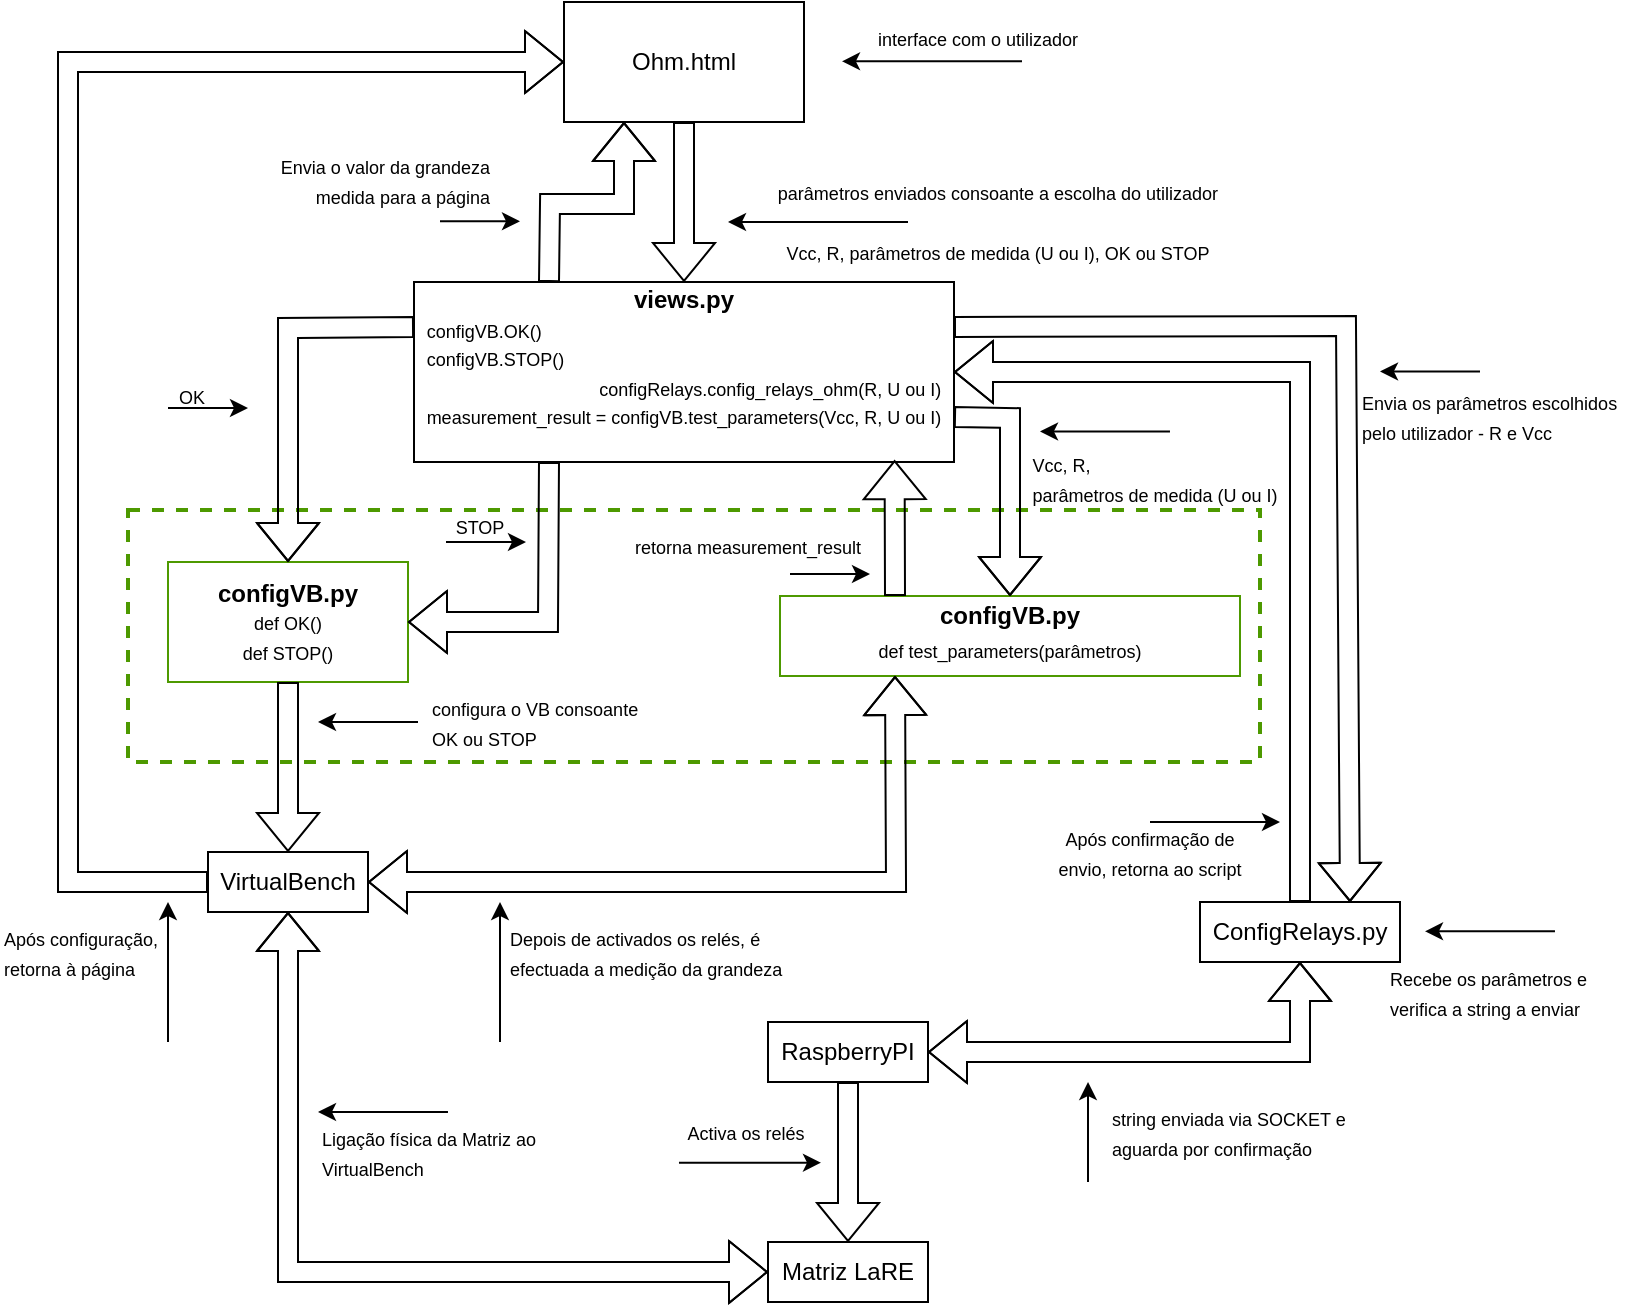 <mxfile version="24.7.7">
  <diagram id="yPxyJZ8AM_hMuL3Unpa9" name="complex gitflow">
    <mxGraphModel dx="1395" dy="620" grid="1" gridSize="10" guides="1" tooltips="1" connect="1" arrows="1" fold="1" page="1" pageScale="1" pageWidth="827" pageHeight="1169" math="0" shadow="0">
      <root>
        <mxCell id="0" />
        <mxCell id="1" parent="0" />
        <mxCell id="JOfDeOOW8SHyUDtn-MuH-26" value="" style="dashed=1;rounded=0;whiteSpace=wrap;html=1;fillColor=none;strokeColor=#4D9900;strokeWidth=2;" vertex="1" parent="1">
          <mxGeometry x="74" y="314" width="566" height="126" as="geometry" />
        </mxCell>
        <mxCell id="JOfDeOOW8SHyUDtn-MuH-1" value="Ohm.html" style="rounded=0;whiteSpace=wrap;html=1;" vertex="1" parent="1">
          <mxGeometry x="292" y="60" width="120" height="60" as="geometry" />
        </mxCell>
        <mxCell id="JOfDeOOW8SHyUDtn-MuH-2" value="&lt;b&gt;views.py&lt;/b&gt;&lt;br&gt;&lt;div style=&quot;text-align: left;&quot;&gt;&lt;font style=&quot;font-size: 9px;&quot;&gt;configVB.OK()&lt;/font&gt;&lt;/div&gt;&lt;div style=&quot;text-align: left;&quot;&gt;&lt;font style=&quot;font-size: 9px;&quot;&gt;configVB.STOP()&lt;/font&gt;&lt;/div&gt;&lt;div style=&quot;text-align: right;&quot;&gt;&lt;font style=&quot;font-size: 9px;&quot;&gt;configRelays.config_relays_ohm(R, U ou I)&lt;/font&gt;&lt;/div&gt;&lt;div style=&quot;text-align: right;&quot;&gt;&lt;font style=&quot;font-size: 9px;&quot;&gt;measurement_result = configVB.test_parameters(Vcc, R, U ou I)&lt;/font&gt;&lt;/div&gt;&lt;div style=&quot;text-align: right; font-weight: bold;&quot;&gt;&lt;br&gt;&lt;/div&gt;" style="rounded=0;whiteSpace=wrap;html=1;points=[[0,0,0,0,0],[0,0.25,0,0,0],[0,0.5,0,0,0],[0,0.75,0,0,0],[0,1,0,0,0],[0.14,0.99,0,0,0],[0.25,0,0,0,0],[0.25,1,0,0,0],[0.5,0,0,0,0],[0.5,1,0,0,0],[0.75,0,0,0,0],[0.75,1,0,0,0],[0.89,0.99,0,0,0],[1,0,0,0,0],[1,0.25,0,0,0],[1,0.5,0,0,0],[1,0.75,0,0,0],[1,1,0,0,0]];" vertex="1" parent="1">
          <mxGeometry x="217" y="200" width="270" height="90" as="geometry" />
        </mxCell>
        <mxCell id="JOfDeOOW8SHyUDtn-MuH-4" value="" style="shape=flexArrow;endArrow=classic;html=1;rounded=0;exitX=0.5;exitY=1;exitDx=0;exitDy=0;entryX=0.5;entryY=0;entryDx=0;entryDy=0;" edge="1" parent="1" source="JOfDeOOW8SHyUDtn-MuH-1" target="JOfDeOOW8SHyUDtn-MuH-2">
          <mxGeometry width="50" height="50" relative="1" as="geometry">
            <mxPoint x="454" y="310" as="sourcePoint" />
            <mxPoint x="504" y="260" as="targetPoint" />
          </mxGeometry>
        </mxCell>
        <mxCell id="JOfDeOOW8SHyUDtn-MuH-5" value="" style="endArrow=classic;html=1;rounded=0;" edge="1" parent="1">
          <mxGeometry width="50" height="50" relative="1" as="geometry">
            <mxPoint x="464" y="170" as="sourcePoint" />
            <mxPoint x="374" y="170" as="targetPoint" />
          </mxGeometry>
        </mxCell>
        <mxCell id="JOfDeOOW8SHyUDtn-MuH-6" value="&lt;font style=&quot;font-size: 9px;&quot;&gt;parâmetros enviados consoante a escolha do utilizador&lt;/font&gt;" style="text;html=1;align=center;verticalAlign=middle;whiteSpace=wrap;rounded=0;" vertex="1" parent="1">
          <mxGeometry x="394" y="140" width="230" height="30" as="geometry" />
        </mxCell>
        <mxCell id="JOfDeOOW8SHyUDtn-MuH-7" value="" style="endArrow=classic;html=1;rounded=0;" edge="1" parent="1">
          <mxGeometry width="50" height="50" relative="1" as="geometry">
            <mxPoint x="521" y="89.67" as="sourcePoint" />
            <mxPoint x="431" y="89.67" as="targetPoint" />
          </mxGeometry>
        </mxCell>
        <mxCell id="JOfDeOOW8SHyUDtn-MuH-8" value="&lt;font style=&quot;font-size: 9px;&quot;&gt;interface com o utilizador&lt;/font&gt;" style="text;html=1;align=center;verticalAlign=middle;whiteSpace=wrap;rounded=0;" vertex="1" parent="1">
          <mxGeometry x="444" y="70" width="110" height="15" as="geometry" />
        </mxCell>
        <mxCell id="JOfDeOOW8SHyUDtn-MuH-9" value="&lt;font style=&quot;font-size: 9px;&quot;&gt;Vcc, R, parâmetros de medida (U ou I), OK ou STOP&lt;/font&gt;" style="text;html=1;align=center;verticalAlign=middle;whiteSpace=wrap;rounded=0;" vertex="1" parent="1">
          <mxGeometry x="399" y="180" width="220" height="10" as="geometry" />
        </mxCell>
        <mxCell id="JOfDeOOW8SHyUDtn-MuH-10" value="&lt;b&gt;configVB.py&lt;/b&gt;&lt;div&gt;&lt;font style=&quot;font-size: 9px;&quot;&gt;def OK()&lt;/font&gt;&lt;/div&gt;&lt;div&gt;&lt;font style=&quot;font-size: 9px;&quot;&gt;def STOP()&lt;/font&gt;&lt;/div&gt;" style="whiteSpace=wrap;html=1;rounded=0;align=center;shadow=0;strokeColor=#4D9900;" vertex="1" parent="1">
          <mxGeometry x="94" y="340" width="120" height="60" as="geometry" />
        </mxCell>
        <mxCell id="JOfDeOOW8SHyUDtn-MuH-12" value="" style="shape=flexArrow;endArrow=classic;html=1;rounded=0;entryX=0.5;entryY=0;entryDx=0;entryDy=0;exitX=0;exitY=0.25;exitDx=0;exitDy=0;" edge="1" parent="1" source="JOfDeOOW8SHyUDtn-MuH-2" target="JOfDeOOW8SHyUDtn-MuH-10">
          <mxGeometry width="50" height="50" relative="1" as="geometry">
            <mxPoint x="394" y="350" as="sourcePoint" />
            <mxPoint x="444" y="300" as="targetPoint" />
            <Array as="points">
              <mxPoint x="154" y="223" />
            </Array>
          </mxGeometry>
        </mxCell>
        <mxCell id="JOfDeOOW8SHyUDtn-MuH-13" value="" style="endArrow=classic;html=1;rounded=0;" edge="1" parent="1">
          <mxGeometry width="50" height="50" relative="1" as="geometry">
            <mxPoint x="94" y="263" as="sourcePoint" />
            <mxPoint x="134" y="263" as="targetPoint" />
          </mxGeometry>
        </mxCell>
        <mxCell id="JOfDeOOW8SHyUDtn-MuH-14" value="&lt;font style=&quot;font-size: 9px;&quot;&gt;OK&lt;/font&gt;" style="text;html=1;align=center;verticalAlign=middle;whiteSpace=wrap;rounded=0;" vertex="1" parent="1">
          <mxGeometry x="98" y="253" width="16" height="7" as="geometry" />
        </mxCell>
        <mxCell id="JOfDeOOW8SHyUDtn-MuH-15" value="" style="shape=flexArrow;endArrow=classic;html=1;rounded=0;entryX=1;entryY=0.5;entryDx=0;entryDy=0;exitX=0.25;exitY=1;exitDx=0;exitDy=0;" edge="1" parent="1" source="JOfDeOOW8SHyUDtn-MuH-2" target="JOfDeOOW8SHyUDtn-MuH-10">
          <mxGeometry width="50" height="50" relative="1" as="geometry">
            <mxPoint x="174" y="340" as="sourcePoint" />
            <mxPoint x="224" y="290" as="targetPoint" />
            <Array as="points">
              <mxPoint x="284" y="370" />
            </Array>
          </mxGeometry>
        </mxCell>
        <mxCell id="JOfDeOOW8SHyUDtn-MuH-16" value="&lt;font style=&quot;font-size: 9px;&quot;&gt;STOP&lt;/font&gt;" style="text;html=1;align=center;verticalAlign=middle;whiteSpace=wrap;rounded=0;" vertex="1" parent="1">
          <mxGeometry x="237" y="314" width="26" height="15" as="geometry" />
        </mxCell>
        <mxCell id="JOfDeOOW8SHyUDtn-MuH-18" value="VirtualBench" style="whiteSpace=wrap;html=1;rounded=0;align=center;" vertex="1" parent="1">
          <mxGeometry x="114" y="485" width="80" height="30" as="geometry" />
        </mxCell>
        <mxCell id="JOfDeOOW8SHyUDtn-MuH-19" value="" style="shape=flexArrow;endArrow=classic;html=1;rounded=0;exitX=0.5;exitY=1;exitDx=0;exitDy=0;entryX=0.5;entryY=0;entryDx=0;entryDy=0;" edge="1" parent="1" source="JOfDeOOW8SHyUDtn-MuH-10" target="JOfDeOOW8SHyUDtn-MuH-18">
          <mxGeometry width="50" height="50" relative="1" as="geometry">
            <mxPoint x="144" y="310" as="sourcePoint" />
            <mxPoint x="194" y="260" as="targetPoint" />
          </mxGeometry>
        </mxCell>
        <mxCell id="JOfDeOOW8SHyUDtn-MuH-20" value="&lt;font style=&quot;font-size: 9px;&quot;&gt;configura o VB consoante&amp;nbsp;&lt;/font&gt;&lt;div&gt;&lt;font style=&quot;font-size: 9px;&quot;&gt;OK ou STOP&lt;/font&gt;&lt;/div&gt;" style="text;html=1;align=left;verticalAlign=middle;whiteSpace=wrap;rounded=0;" vertex="1" parent="1">
          <mxGeometry x="224" y="405" width="110" height="30" as="geometry" />
        </mxCell>
        <mxCell id="JOfDeOOW8SHyUDtn-MuH-21" value="" style="endArrow=classic;html=1;rounded=0;entryX=0;entryY=1;entryDx=0;entryDy=0;" edge="1" parent="1">
          <mxGeometry width="50" height="50" relative="1" as="geometry">
            <mxPoint x="219" y="420" as="sourcePoint" />
            <mxPoint x="169" y="420" as="targetPoint" />
            <Array as="points">
              <mxPoint x="194" y="420" />
            </Array>
          </mxGeometry>
        </mxCell>
        <mxCell id="JOfDeOOW8SHyUDtn-MuH-22" value="" style="shape=flexArrow;endArrow=classic;html=1;rounded=0;exitX=0;exitY=0.5;exitDx=0;exitDy=0;entryX=0;entryY=0.5;entryDx=0;entryDy=0;" edge="1" parent="1" source="JOfDeOOW8SHyUDtn-MuH-18" target="JOfDeOOW8SHyUDtn-MuH-1">
          <mxGeometry width="50" height="50" relative="1" as="geometry">
            <mxPoint x="144" y="310" as="sourcePoint" />
            <mxPoint x="194" y="260" as="targetPoint" />
            <Array as="points">
              <mxPoint x="44" y="500" />
              <mxPoint x="44" y="90" />
            </Array>
          </mxGeometry>
        </mxCell>
        <mxCell id="JOfDeOOW8SHyUDtn-MuH-23" value="&lt;b&gt;configVB.py&lt;/b&gt;&lt;div&gt;&lt;div style=&quot;line-height: 19px;&quot;&gt;&lt;font style=&quot;font-size: 9px;&quot;&gt;def test_parameters(parâmetros)&lt;/font&gt;&lt;/div&gt;&lt;/div&gt;" style="whiteSpace=wrap;html=1;rounded=0;align=center;strokeColor=#4D9900;" vertex="1" parent="1">
          <mxGeometry x="400" y="357" width="230" height="40" as="geometry" />
        </mxCell>
        <mxCell id="JOfDeOOW8SHyUDtn-MuH-29" value="" style="endArrow=classic;html=1;rounded=0;entryX=0;entryY=1;entryDx=0;entryDy=0;" edge="1" parent="1">
          <mxGeometry width="50" height="50" relative="1" as="geometry">
            <mxPoint x="750" y="244.71" as="sourcePoint" />
            <mxPoint x="700" y="244.71" as="targetPoint" />
          </mxGeometry>
        </mxCell>
        <mxCell id="JOfDeOOW8SHyUDtn-MuH-30" value="&lt;div style=&quot;text-align: left;&quot;&gt;&lt;span style=&quot;font-size: 9px; background-color: initial;&quot;&gt;Vcc, R,&amp;nbsp;&lt;/span&gt;&lt;/div&gt;&lt;div style=&quot;text-align: left;&quot;&gt;&lt;font style=&quot;font-size: 9px;&quot;&gt;parâmetros de medida (U ou I)&lt;/font&gt;&lt;/div&gt;" style="text;html=1;align=center;verticalAlign=middle;whiteSpace=wrap;rounded=0;" vertex="1" parent="1">
          <mxGeometry x="520" y="281.5" width="135" height="32.5" as="geometry" />
        </mxCell>
        <mxCell id="JOfDeOOW8SHyUDtn-MuH-31" value="ConfigRelays.py" style="whiteSpace=wrap;html=1;rounded=0;align=center;" vertex="1" parent="1">
          <mxGeometry x="610" y="510" width="100" height="30" as="geometry" />
        </mxCell>
        <mxCell id="JOfDeOOW8SHyUDtn-MuH-33" value="" style="endArrow=classic;html=1;rounded=0;" edge="1" parent="1">
          <mxGeometry width="50" height="50" relative="1" as="geometry">
            <mxPoint x="554" y="650" as="sourcePoint" />
            <mxPoint x="554.01" y="600" as="targetPoint" />
          </mxGeometry>
        </mxCell>
        <mxCell id="JOfDeOOW8SHyUDtn-MuH-34" value="&lt;font style=&quot;font-size: 9px;&quot;&gt;Envia os parâmetros escolhidos pelo utilizador - R e Vcc&lt;/font&gt;" style="text;html=1;align=left;verticalAlign=middle;whiteSpace=wrap;rounded=0;" vertex="1" parent="1">
          <mxGeometry x="689" y="251.5" width="138" height="30" as="geometry" />
        </mxCell>
        <mxCell id="JOfDeOOW8SHyUDtn-MuH-35" value="" style="endArrow=classic;html=1;rounded=0;exitX=0.774;exitY=0.846;exitDx=0;exitDy=0;exitPerimeter=0;entryX=0.677;entryY=0.846;entryDx=0;entryDy=0;entryPerimeter=0;" edge="1" parent="1">
          <mxGeometry width="50" height="50" relative="1" as="geometry">
            <mxPoint x="787.49" y="524.66" as="sourcePoint" />
            <mxPoint x="722.5" y="524.66" as="targetPoint" />
          </mxGeometry>
        </mxCell>
        <mxCell id="JOfDeOOW8SHyUDtn-MuH-36" value="&lt;font style=&quot;font-size: 9px;&quot;&gt;Recebe os parâmetros e&amp;nbsp;&lt;/font&gt;&lt;div&gt;&lt;font style=&quot;font-size: 9px;&quot;&gt;verifica a string a enviar&lt;/font&gt;&lt;/div&gt;" style="text;html=1;align=left;verticalAlign=middle;whiteSpace=wrap;rounded=0;" vertex="1" parent="1">
          <mxGeometry x="703" y="540" width="110" height="30" as="geometry" />
        </mxCell>
        <mxCell id="JOfDeOOW8SHyUDtn-MuH-37" value="RaspberryPI" style="whiteSpace=wrap;html=1;rounded=0;align=center;" vertex="1" parent="1">
          <mxGeometry x="394" y="570" width="80" height="30" as="geometry" />
        </mxCell>
        <mxCell id="JOfDeOOW8SHyUDtn-MuH-39" value="" style="endArrow=classic;html=1;rounded=0;exitX=0.774;exitY=0.846;exitDx=0;exitDy=0;exitPerimeter=0;entryX=0.677;entryY=0.846;entryDx=0;entryDy=0;entryPerimeter=0;" edge="1" parent="1">
          <mxGeometry width="50" height="50" relative="1" as="geometry">
            <mxPoint x="594.99" y="274.71" as="sourcePoint" />
            <mxPoint x="530.0" y="274.71" as="targetPoint" />
          </mxGeometry>
        </mxCell>
        <mxCell id="JOfDeOOW8SHyUDtn-MuH-40" value="&lt;font style=&quot;font-size: 9px;&quot;&gt;string enviada via SOCKET e&amp;nbsp;&lt;/font&gt;&lt;div&gt;&lt;font style=&quot;font-size: 9px;&quot;&gt;aguarda por confirmação&lt;/font&gt;&lt;/div&gt;" style="text;html=1;align=left;verticalAlign=middle;whiteSpace=wrap;rounded=0;" vertex="1" parent="1">
          <mxGeometry x="564" y="615" width="130" height="20" as="geometry" />
        </mxCell>
        <mxCell id="JOfDeOOW8SHyUDtn-MuH-42" value="Matriz LaRE" style="whiteSpace=wrap;html=1;rounded=0;align=center;" vertex="1" parent="1">
          <mxGeometry x="394" y="680" width="80" height="30" as="geometry" />
        </mxCell>
        <mxCell id="JOfDeOOW8SHyUDtn-MuH-43" value="" style="shape=flexArrow;endArrow=classic;html=1;rounded=0;entryX=0.5;entryY=0;entryDx=0;entryDy=0;exitX=0.5;exitY=1;exitDx=0;exitDy=0;" edge="1" parent="1" source="JOfDeOOW8SHyUDtn-MuH-37" target="JOfDeOOW8SHyUDtn-MuH-42">
          <mxGeometry width="50" height="50" relative="1" as="geometry">
            <mxPoint x="334" y="560" as="sourcePoint" />
            <mxPoint x="384" y="510" as="targetPoint" />
          </mxGeometry>
        </mxCell>
        <mxCell id="JOfDeOOW8SHyUDtn-MuH-44" value="" style="endArrow=classic;html=1;rounded=0;exitX=0.774;exitY=0.846;exitDx=0;exitDy=0;exitPerimeter=0;" edge="1" parent="1">
          <mxGeometry width="50" height="50" relative="1" as="geometry">
            <mxPoint x="349.49" y="640.34" as="sourcePoint" />
            <mxPoint x="420.5" y="640.34" as="targetPoint" />
          </mxGeometry>
        </mxCell>
        <mxCell id="JOfDeOOW8SHyUDtn-MuH-45" value="&lt;font style=&quot;font-size: 9px;&quot;&gt;Activa os relés&lt;/font&gt;" style="text;html=1;align=center;verticalAlign=middle;whiteSpace=wrap;rounded=0;" vertex="1" parent="1">
          <mxGeometry x="347.5" y="620.34" width="70" height="10" as="geometry" />
        </mxCell>
        <mxCell id="JOfDeOOW8SHyUDtn-MuH-47" value="" style="endArrow=classic;html=1;rounded=0;exitX=0.5;exitY=0;exitDx=0;exitDy=0;" edge="1" parent="1" source="JOfDeOOW8SHyUDtn-MuH-48">
          <mxGeometry width="50" height="50" relative="1" as="geometry">
            <mxPoint x="614" y="452" as="sourcePoint" />
            <mxPoint x="650" y="470" as="targetPoint" />
          </mxGeometry>
        </mxCell>
        <mxCell id="JOfDeOOW8SHyUDtn-MuH-48" value="&lt;font style=&quot;font-size: 9px;&quot;&gt;Após confirmação de envio, retorna ao script&lt;/font&gt;" style="text;html=1;align=center;verticalAlign=middle;whiteSpace=wrap;rounded=0;" vertex="1" parent="1">
          <mxGeometry x="536" y="470" width="98" height="30" as="geometry" />
        </mxCell>
        <mxCell id="JOfDeOOW8SHyUDtn-MuH-53" value="" style="shape=flexArrow;startArrow=calassic;endArrow=classic;html=1;rounded=0;exitX=0.5;exitY=1;exitDx=0;exitDy=0;entryX=1;entryY=0.5;entryDx=0;entryDy=0;" edge="1" parent="1" source="JOfDeOOW8SHyUDtn-MuH-31" target="JOfDeOOW8SHyUDtn-MuH-37">
          <mxGeometry width="50" height="50" relative="1" as="geometry">
            <mxPoint x="474" y="620" as="sourcePoint" />
            <mxPoint x="524" y="570" as="targetPoint" />
            <Array as="points">
              <mxPoint x="660" y="585" />
            </Array>
          </mxGeometry>
        </mxCell>
        <mxCell id="JOfDeOOW8SHyUDtn-MuH-56" value="" style="shape=flexArrow;endArrow=classic;html=1;rounded=0;exitX=1;exitY=0.25;exitDx=0;exitDy=0;entryX=0.75;entryY=0;entryDx=0;entryDy=0;exitPerimeter=0;" edge="1" parent="1" source="JOfDeOOW8SHyUDtn-MuH-2" target="JOfDeOOW8SHyUDtn-MuH-31">
          <mxGeometry width="50" height="50" relative="1" as="geometry">
            <mxPoint x="554" y="250" as="sourcePoint" />
            <mxPoint x="604" y="200" as="targetPoint" />
            <Array as="points">
              <mxPoint x="683" y="222" />
            </Array>
          </mxGeometry>
        </mxCell>
        <mxCell id="JOfDeOOW8SHyUDtn-MuH-60" value="" style="shape=flexArrow;endArrow=classic;html=1;rounded=0;entryX=1;entryY=0.5;entryDx=0;entryDy=0;exitX=0.5;exitY=0;exitDx=0;exitDy=0;entryPerimeter=0;" edge="1" parent="1" source="JOfDeOOW8SHyUDtn-MuH-31" target="JOfDeOOW8SHyUDtn-MuH-2">
          <mxGeometry width="50" height="50" relative="1" as="geometry">
            <mxPoint x="564" y="450" as="sourcePoint" />
            <mxPoint x="614" y="400" as="targetPoint" />
            <Array as="points">
              <mxPoint x="660" y="245" />
            </Array>
          </mxGeometry>
        </mxCell>
        <mxCell id="JOfDeOOW8SHyUDtn-MuH-63" value="" style="shape=flexArrow;startArrow=classic;endArrow=classic;html=1;rounded=0;exitX=0.25;exitY=1;exitDx=0;exitDy=0;entryX=1;entryY=0.5;entryDx=0;entryDy=0;" edge="1" parent="1" source="JOfDeOOW8SHyUDtn-MuH-23" target="JOfDeOOW8SHyUDtn-MuH-18">
          <mxGeometry width="50" height="50" relative="1" as="geometry">
            <mxPoint x="400" y="480" as="sourcePoint" />
            <mxPoint x="360" y="480" as="targetPoint" />
            <Array as="points">
              <mxPoint x="458" y="500" />
            </Array>
          </mxGeometry>
        </mxCell>
        <mxCell id="JOfDeOOW8SHyUDtn-MuH-64" value="" style="endArrow=classic;html=1;rounded=0;exitX=0.774;exitY=0.846;exitDx=0;exitDy=0;exitPerimeter=0;" edge="1" parent="1">
          <mxGeometry width="50" height="50" relative="1" as="geometry">
            <mxPoint x="260.0" y="580" as="sourcePoint" />
            <mxPoint x="260" y="510" as="targetPoint" />
          </mxGeometry>
        </mxCell>
        <mxCell id="JOfDeOOW8SHyUDtn-MuH-65" value="&lt;font style=&quot;font-size: 9px;&quot;&gt;Depois de activados os relés, é efectuada a medição da grandeza&lt;/font&gt;" style="text;html=1;align=left;verticalAlign=middle;whiteSpace=wrap;rounded=0;" vertex="1" parent="1">
          <mxGeometry x="263" y="520" width="146" height="30" as="geometry" />
        </mxCell>
        <mxCell id="JOfDeOOW8SHyUDtn-MuH-66" value="" style="shape=flexArrow;endArrow=classic;startArrow=classic;html=1;rounded=0;exitX=0.5;exitY=1;exitDx=0;exitDy=0;entryX=0;entryY=0.5;entryDx=0;entryDy=0;" edge="1" parent="1" source="JOfDeOOW8SHyUDtn-MuH-18" target="JOfDeOOW8SHyUDtn-MuH-42">
          <mxGeometry width="100" height="100" relative="1" as="geometry">
            <mxPoint x="400" y="560" as="sourcePoint" />
            <mxPoint x="500" y="460" as="targetPoint" />
            <Array as="points">
              <mxPoint x="154" y="695" />
            </Array>
          </mxGeometry>
        </mxCell>
        <mxCell id="JOfDeOOW8SHyUDtn-MuH-69" value="" style="endArrow=classic;html=1;rounded=0;exitX=0.774;exitY=0.846;exitDx=0;exitDy=0;exitPerimeter=0;entryX=0.677;entryY=0.846;entryDx=0;entryDy=0;entryPerimeter=0;" edge="1" parent="1">
          <mxGeometry width="50" height="50" relative="1" as="geometry">
            <mxPoint x="233.99" y="615" as="sourcePoint" />
            <mxPoint x="169.0" y="615" as="targetPoint" />
          </mxGeometry>
        </mxCell>
        <mxCell id="JOfDeOOW8SHyUDtn-MuH-70" value="&lt;font style=&quot;font-size: 9px;&quot;&gt;Ligação física da Matriz ao VirtualBench&lt;/font&gt;" style="text;html=1;align=left;verticalAlign=middle;whiteSpace=wrap;rounded=0;" vertex="1" parent="1">
          <mxGeometry x="169" y="620.34" width="110" height="30" as="geometry" />
        </mxCell>
        <mxCell id="JOfDeOOW8SHyUDtn-MuH-73" value="" style="endArrow=classic;html=1;rounded=0;" edge="1" parent="1">
          <mxGeometry width="50" height="50" relative="1" as="geometry">
            <mxPoint x="233" y="330" as="sourcePoint" />
            <mxPoint x="273" y="330" as="targetPoint" />
          </mxGeometry>
        </mxCell>
        <mxCell id="JOfDeOOW8SHyUDtn-MuH-76" value="" style="shape=flexArrow;endArrow=classic;html=1;rounded=0;exitX=0.25;exitY=0;exitDx=0;exitDy=0;entryX=0.89;entryY=0.99;entryDx=0;entryDy=0;entryPerimeter=0;" edge="1" parent="1" source="JOfDeOOW8SHyUDtn-MuH-23" target="JOfDeOOW8SHyUDtn-MuH-2">
          <mxGeometry width="50" height="50" relative="1" as="geometry">
            <mxPoint x="440" y="370" as="sourcePoint" />
            <mxPoint x="490" y="320" as="targetPoint" />
          </mxGeometry>
        </mxCell>
        <mxCell id="JOfDeOOW8SHyUDtn-MuH-78" value="" style="shape=flexArrow;endArrow=classic;html=1;rounded=0;exitX=1;exitY=0.75;exitDx=0;exitDy=0;exitPerimeter=0;entryX=0.5;entryY=0;entryDx=0;entryDy=0;" edge="1" parent="1" source="JOfDeOOW8SHyUDtn-MuH-2" target="JOfDeOOW8SHyUDtn-MuH-23">
          <mxGeometry width="50" height="50" relative="1" as="geometry">
            <mxPoint x="540" y="360" as="sourcePoint" />
            <mxPoint x="590" y="310" as="targetPoint" />
            <Array as="points">
              <mxPoint x="515" y="268" />
            </Array>
          </mxGeometry>
        </mxCell>
        <mxCell id="JOfDeOOW8SHyUDtn-MuH-79" value="&lt;div style=&quot;line-height: 19px;&quot;&gt;&lt;div style=&quot;&quot;&gt;&lt;font style=&quot;font-size: 9px;&quot;&gt;retorna measurement_result&lt;/font&gt;&lt;/div&gt;&lt;/div&gt;" style="text;html=1;align=center;verticalAlign=middle;whiteSpace=wrap;rounded=0;" vertex="1" parent="1">
          <mxGeometry x="324" y="324" width="120" height="16" as="geometry" />
        </mxCell>
        <mxCell id="JOfDeOOW8SHyUDtn-MuH-80" value="" style="endArrow=classic;html=1;rounded=0;" edge="1" parent="1">
          <mxGeometry width="50" height="50" relative="1" as="geometry">
            <mxPoint x="405" y="346" as="sourcePoint" />
            <mxPoint x="445" y="346" as="targetPoint" />
          </mxGeometry>
        </mxCell>
        <mxCell id="JOfDeOOW8SHyUDtn-MuH-88" value="" style="shape=flexArrow;endArrow=classic;html=1;rounded=0;entryX=0.25;entryY=1;entryDx=0;entryDy=0;exitX=0.25;exitY=0;exitDx=0;exitDy=0;exitPerimeter=0;" edge="1" parent="1" source="JOfDeOOW8SHyUDtn-MuH-2" target="JOfDeOOW8SHyUDtn-MuH-1">
          <mxGeometry width="50" height="50" relative="1" as="geometry">
            <mxPoint x="310" y="200" as="sourcePoint" />
            <mxPoint x="360" y="150" as="targetPoint" />
            <Array as="points">
              <mxPoint x="285" y="161" />
              <mxPoint x="322" y="161" />
            </Array>
          </mxGeometry>
        </mxCell>
        <mxCell id="JOfDeOOW8SHyUDtn-MuH-89" value="" style="endArrow=classic;html=1;rounded=0;" edge="1" parent="1">
          <mxGeometry width="50" height="50" relative="1" as="geometry">
            <mxPoint x="230" y="169.66" as="sourcePoint" />
            <mxPoint x="270" y="169.66" as="targetPoint" />
          </mxGeometry>
        </mxCell>
        <mxCell id="JOfDeOOW8SHyUDtn-MuH-90" value="&lt;font style=&quot;font-size: 9px;&quot;&gt;Envia o valor da grandeza medida para a página&lt;/font&gt;" style="text;html=1;align=right;verticalAlign=middle;whiteSpace=wrap;rounded=0;" vertex="1" parent="1">
          <mxGeometry x="137" y="134" width="120" height="30.17" as="geometry" />
        </mxCell>
        <mxCell id="JOfDeOOW8SHyUDtn-MuH-93" value="" style="endArrow=classic;html=1;rounded=0;exitX=0.774;exitY=0.846;exitDx=0;exitDy=0;exitPerimeter=0;" edge="1" parent="1">
          <mxGeometry width="50" height="50" relative="1" as="geometry">
            <mxPoint x="94.0" y="580" as="sourcePoint" />
            <mxPoint x="94" y="510" as="targetPoint" />
          </mxGeometry>
        </mxCell>
        <mxCell id="JOfDeOOW8SHyUDtn-MuH-94" value="&lt;font style=&quot;font-size: 9px;&quot;&gt;Após configuração, retorna à página&lt;/font&gt;" style="text;html=1;align=left;verticalAlign=middle;whiteSpace=wrap;rounded=0;" vertex="1" parent="1">
          <mxGeometry x="10" y="520" width="80" height="30" as="geometry" />
        </mxCell>
      </root>
    </mxGraphModel>
  </diagram>
</mxfile>
